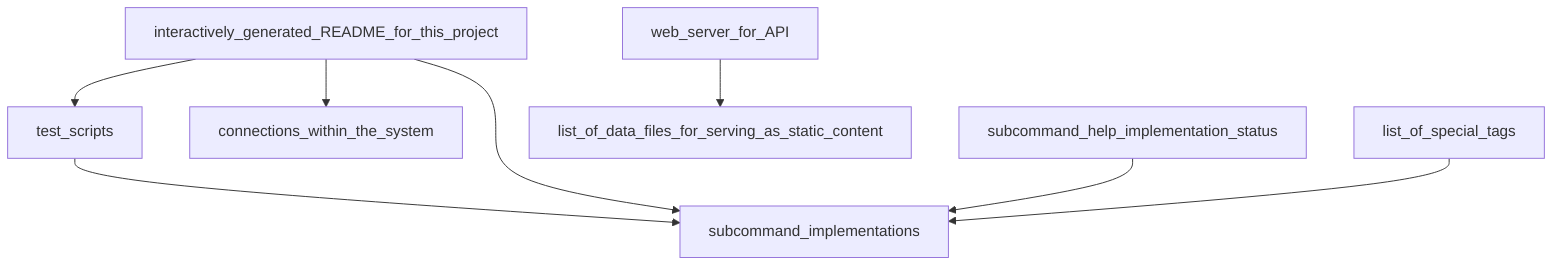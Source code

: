 graph TD;
  test_scripts --> subcommand_implementations;
  interactively_generated_README_for_this_project --> subcommand_implementations;
  interactively_generated_README_for_this_project --> test_scripts;
  interactively_generated_README_for_this_project --> connections_within_the_system;
  subcommand_help_implementation_status --> subcommand_implementations;
  web_server_for_API --> list_of_data_files_for_serving_as_static_content;
  list_of_special_tags --> subcommand_implementations;